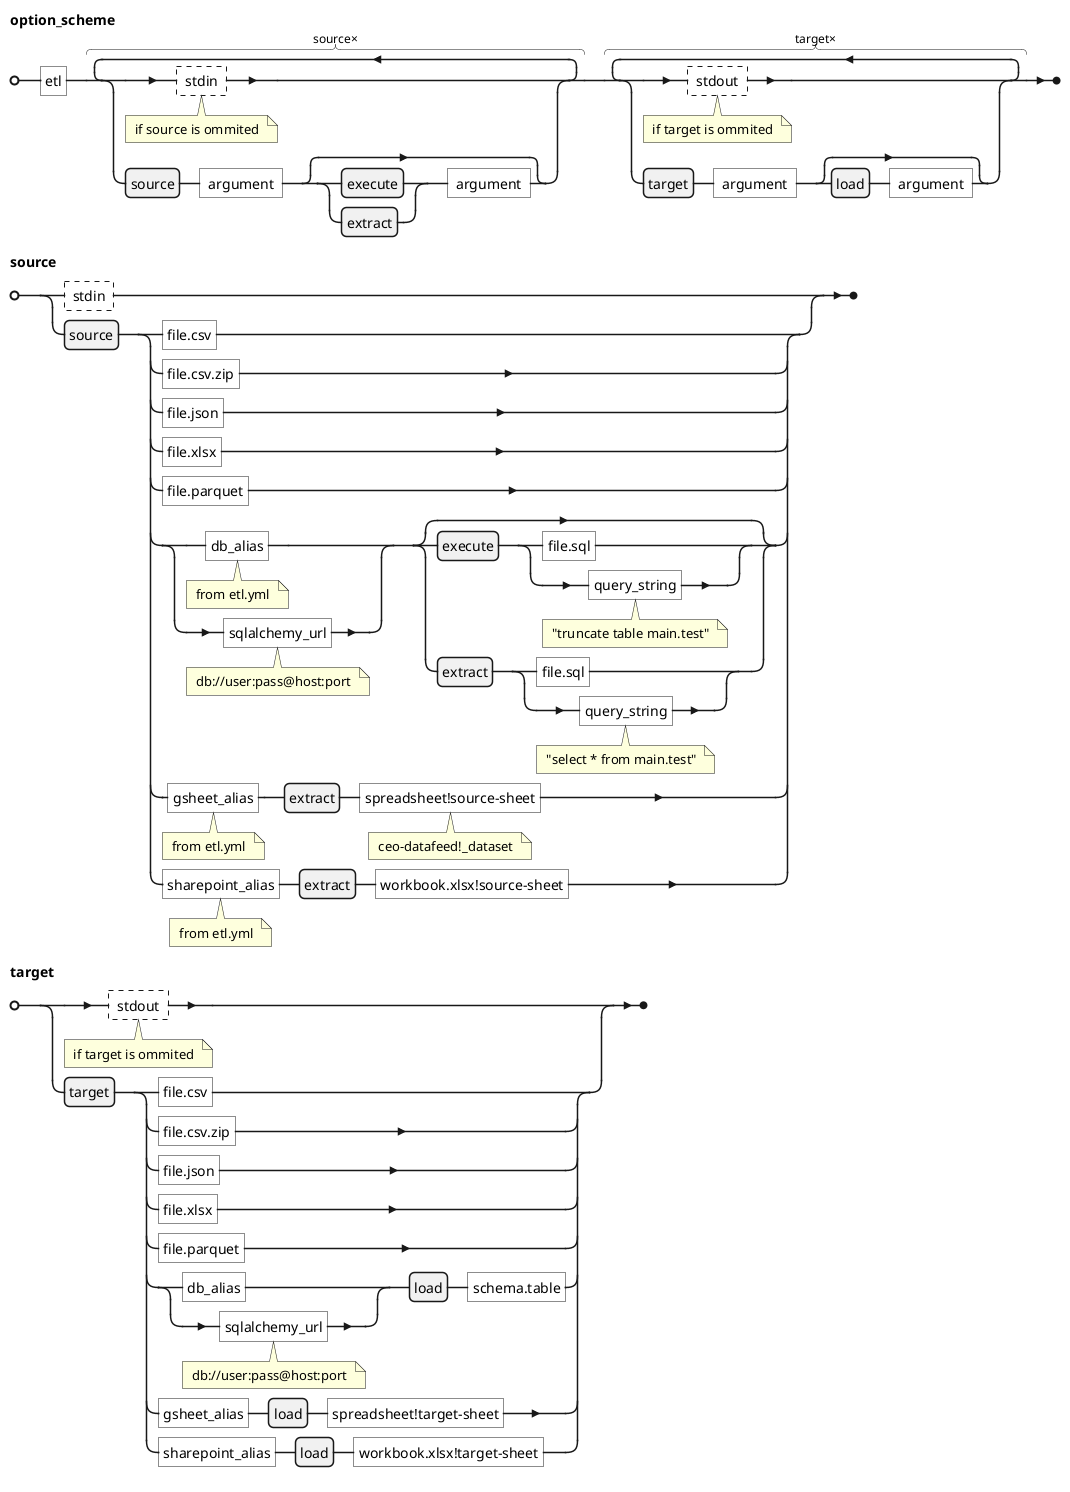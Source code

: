 @startebnf
option_scheme = "etl", 
      source * ( 
        ? stdin ? (* if source is ommited *)
      | source, " argument ", 
            [ 
            (
              execute
            | extract 
            ), " argument "
            ] 
      ), 
      target * ( 
        ? stdout ? (* if target is ommited *)
      | target, " argument ", 
            [ 
              load, " argument "
            ] 
      );
source = ( 
        ? stdin ?
      | ( source, ( 
            "file.csv" 
          | "file.csv.zip" 
          | "file.json" 
          | "file.xlsx" 
          | "file.parquet" 
          | ( "db_alias"  (* from etl.yml *) | "sqlalchemy_url" (* db://user:pass@host:port *) ),
            [ 
              ( execute, ( "file.sql" | "query_string" (* "truncate table main.test" *) ) ) 
            | ( extract, ( "file.sql" | "query_string" (* "select * from main.test" *) ) ) 
            ] 
          | "gsheet_alias" (* from etl.yml *), extract, "spreadsheet!source-sheet" (* ceo-datafeed!_dataset *)
          | "sharepoint_alias" (* from etl.yml *), extract, "workbook.xlsx!source-sheet"
        ) )
      );
target =
        ( 
          ? stdout ? (* if target is ommited *)
        | ( target, ( 
              "file.csv"
            | "file.csv.zip" 
            | "file.json" 
            | "file.xlsx" 
            | "file.parquet" 
            | ( "db_alias" | "sqlalchemy_url" (* db://user:pass@host:port *) ), load, "schema.table"
            | "gsheet_alias", load, "spreadsheet!target-sheet" 
            | "sharepoint_alias", load, "workbook.xlsx!target-sheet"
          ) )
        );
@endebnf